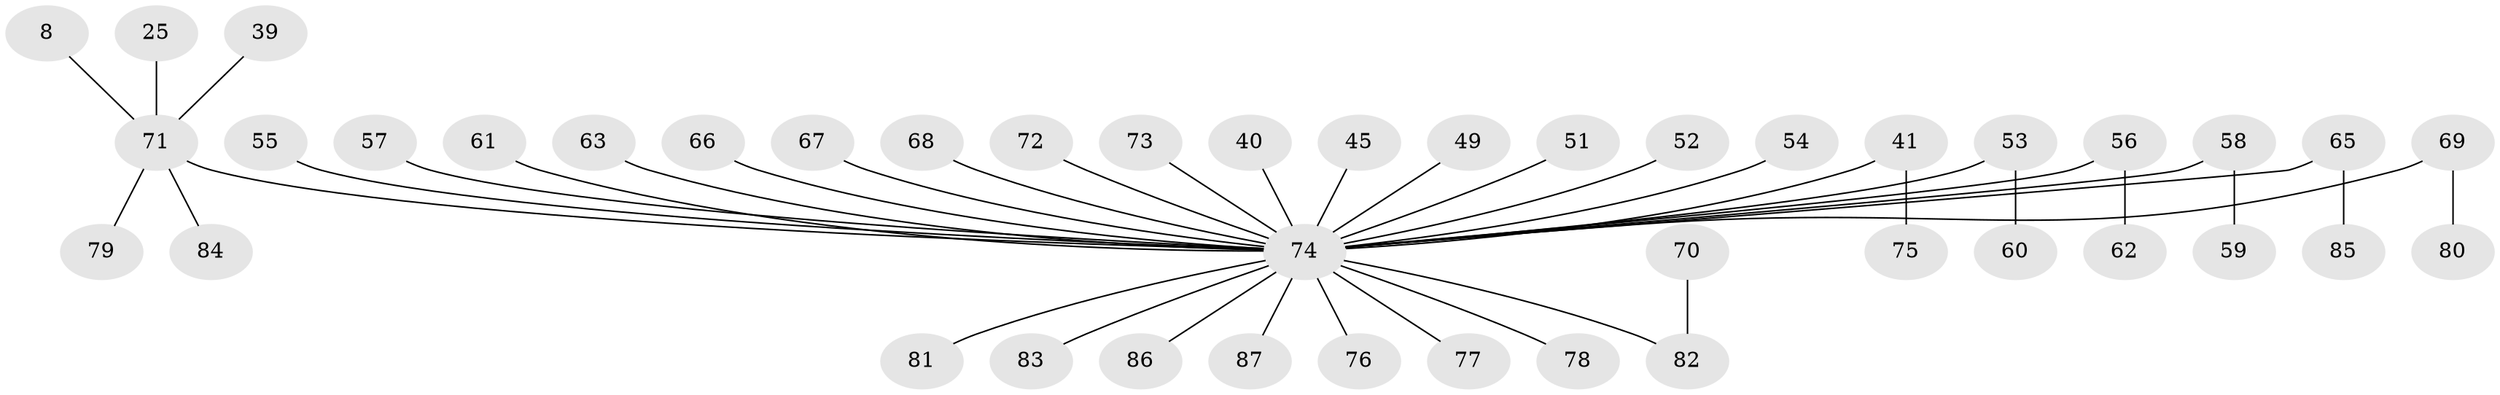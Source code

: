 // original degree distribution, {7: 0.022988505747126436, 3: 0.11494252873563218, 4: 0.08045977011494253, 5: 0.034482758620689655, 1: 0.5172413793103449, 2: 0.22988505747126436}
// Generated by graph-tools (version 1.1) at 2025/52/03/09/25 04:52:21]
// undirected, 43 vertices, 42 edges
graph export_dot {
graph [start="1"]
  node [color=gray90,style=filled];
  8;
  25;
  39;
  40;
  41 [super="+36"];
  45;
  49;
  51;
  52;
  53;
  54;
  55;
  56;
  57;
  58;
  59;
  60;
  61;
  62;
  63;
  65;
  66;
  67;
  68;
  69;
  70;
  71 [super="+23"];
  72;
  73;
  74 [super="+29+32+34+30+31+43+44+47+48+64+38"];
  75;
  76;
  77;
  78;
  79;
  80;
  81;
  82 [super="+50"];
  83;
  84;
  85;
  86;
  87;
  8 -- 71;
  25 -- 71;
  39 -- 71;
  40 -- 74;
  41 -- 75;
  41 -- 74;
  45 -- 74;
  49 -- 74;
  51 -- 74;
  52 -- 74;
  53 -- 60;
  53 -- 74;
  54 -- 74;
  55 -- 74;
  56 -- 62;
  56 -- 74;
  57 -- 74;
  58 -- 59;
  58 -- 74;
  61 -- 74;
  63 -- 74;
  65 -- 85;
  65 -- 74;
  66 -- 74;
  67 -- 74;
  68 -- 74;
  69 -- 80;
  69 -- 74;
  70 -- 82;
  71 -- 84;
  71 -- 79;
  71 -- 74;
  72 -- 74;
  73 -- 74;
  74 -- 81;
  74 -- 86;
  74 -- 77;
  74 -- 87;
  74 -- 82;
  74 -- 76;
  74 -- 78;
  74 -- 83;
}
